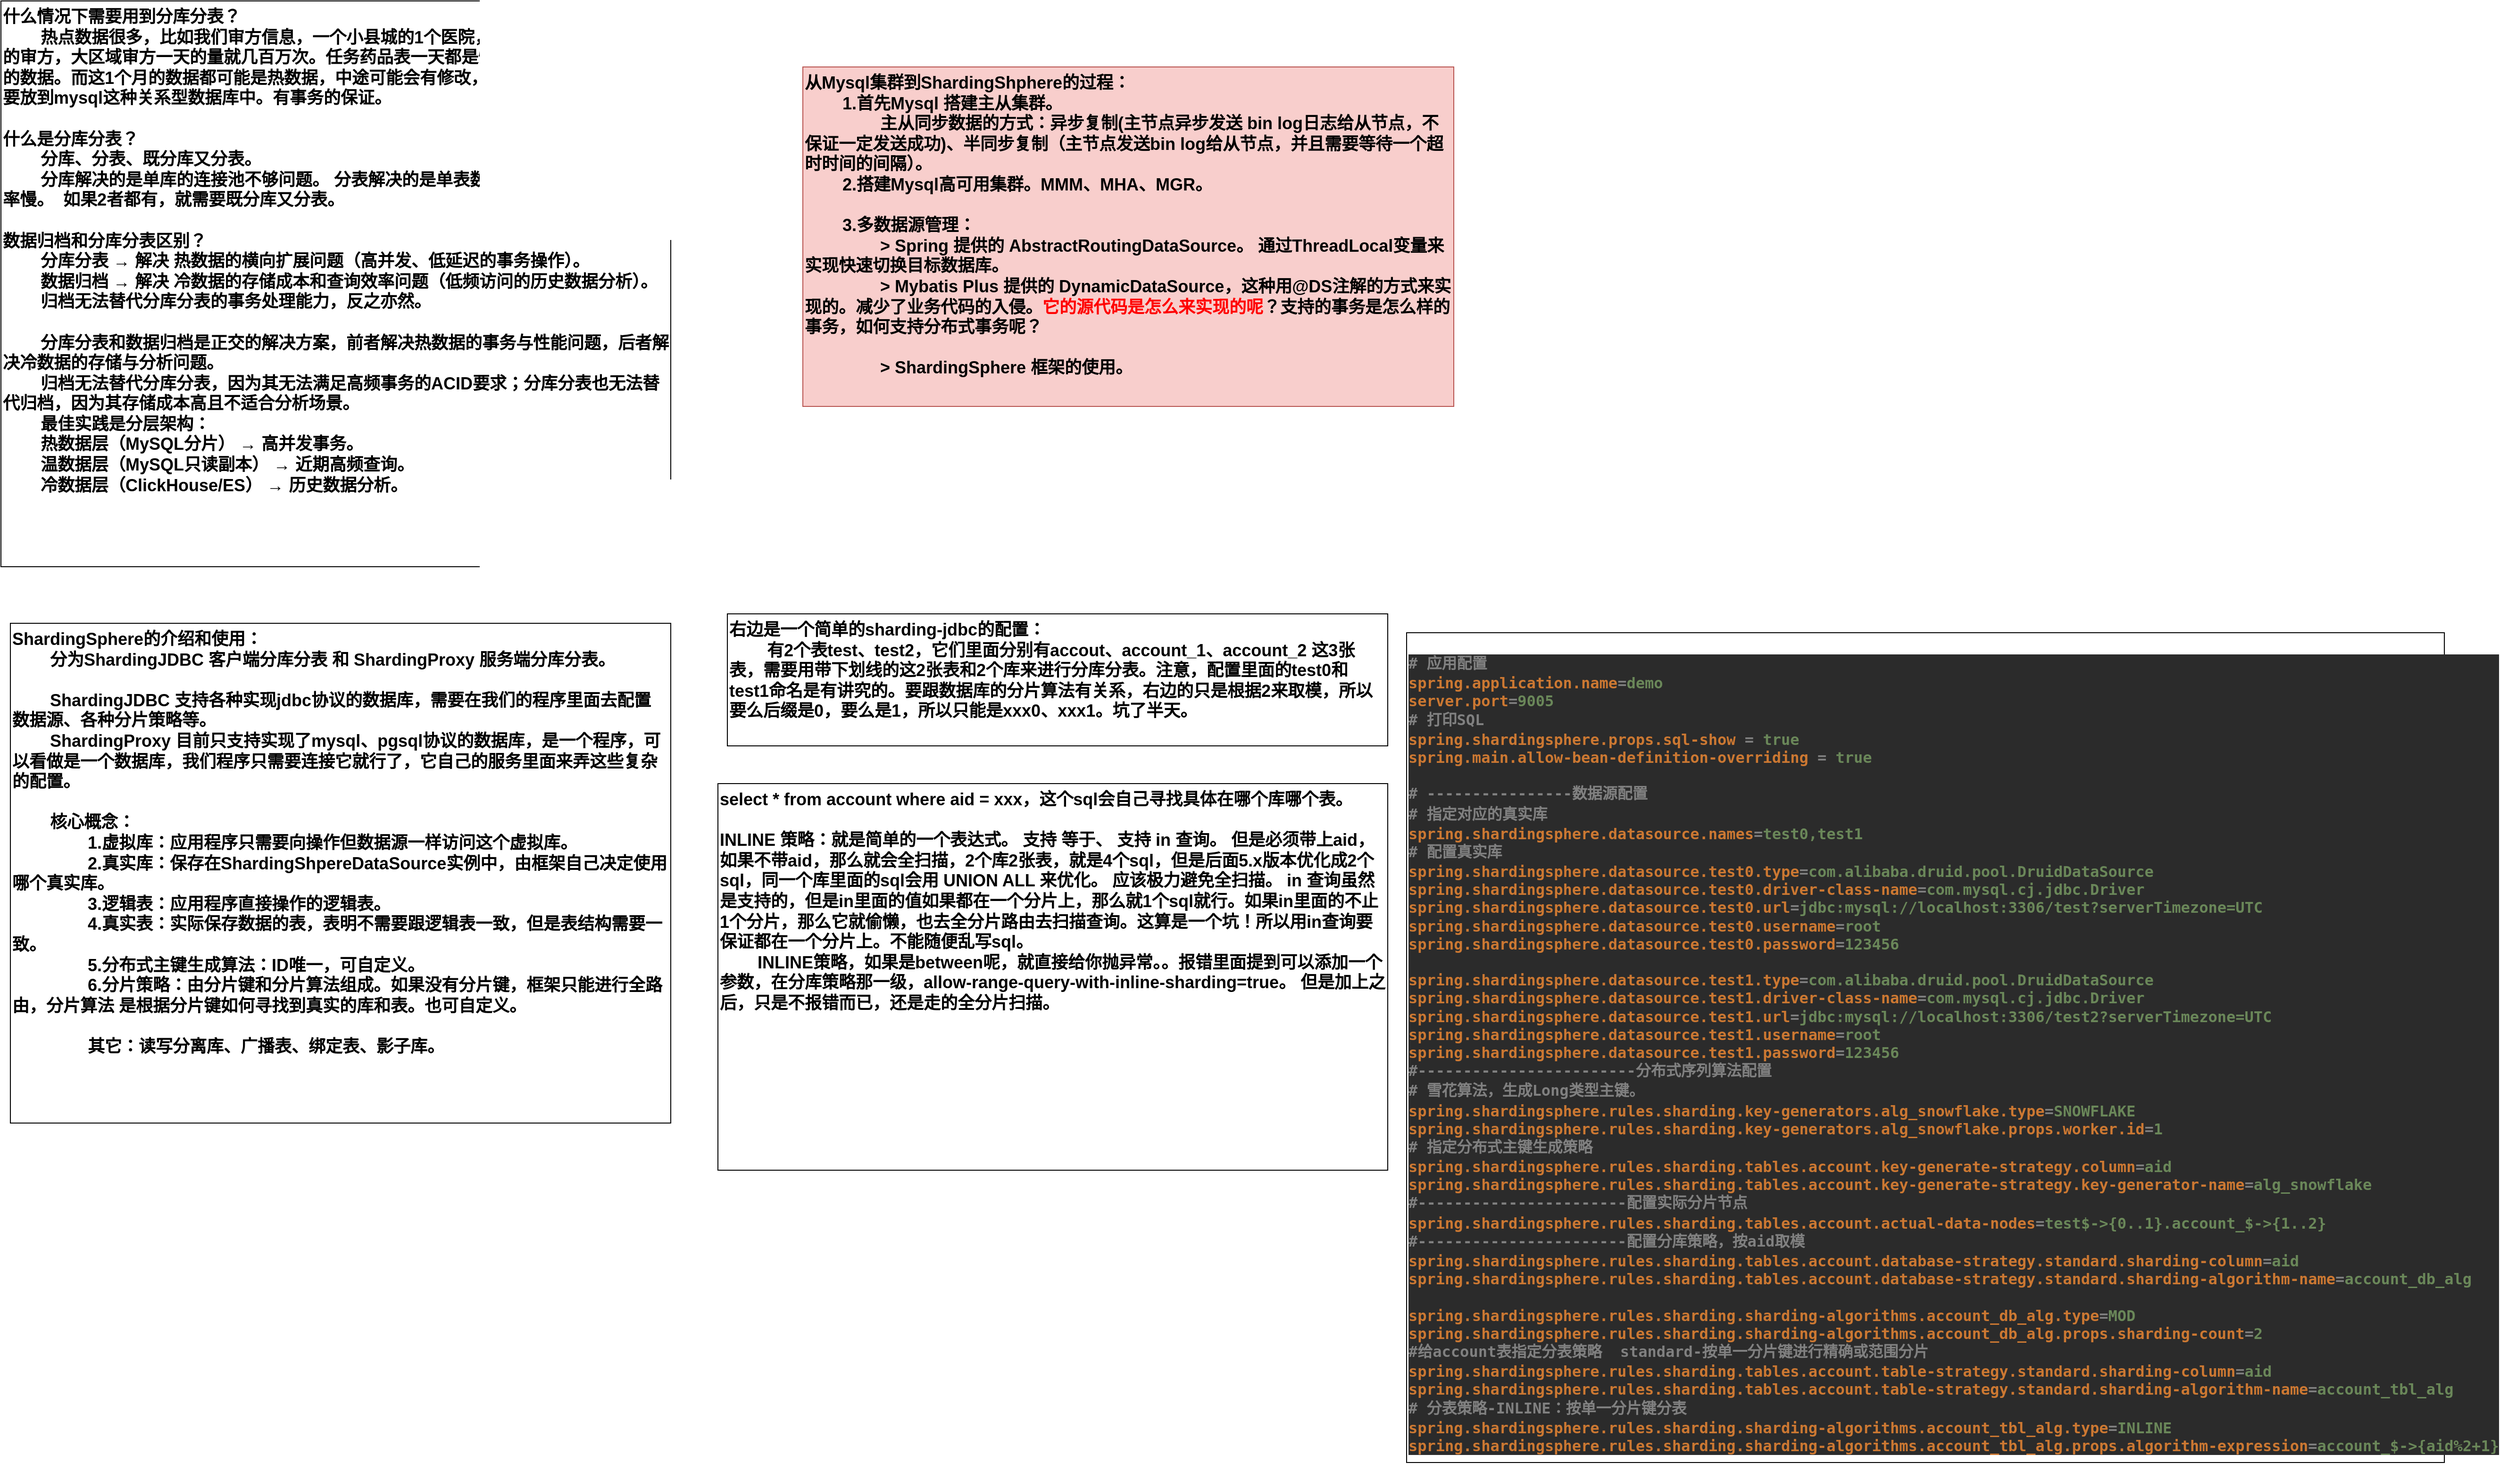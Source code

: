 <mxfile version="26.0.16">
  <diagram name="第 1 页" id="89eAlUvdY-vfsUuqKLdn">
    <mxGraphModel dx="1674" dy="746" grid="1" gridSize="10" guides="1" tooltips="1" connect="1" arrows="1" fold="1" page="1" pageScale="1" pageWidth="827" pageHeight="1169" math="0" shadow="0">
      <root>
        <mxCell id="0" />
        <mxCell id="1" parent="0" />
        <mxCell id="RwhGDpmJjXARNoensnjg-1" value="什么情况下需要用到分库分表？&lt;div&gt;&lt;span style=&quot;white-space: pre;&quot;&gt;&#x9;&lt;/span&gt;热点数据很多，比如我们审方信息，一个小县城的1个医院，每天门诊住院都是1w次的审方，大区域审方一天的量就几百万次。任务药品表一天都是快3千万。一个月都是9亿的数据。而这1个月的数据都可能是热数据，中途可能会有修改，必须事务保证，就必须要放到mysql这种关系型数据库中。有事务的保证。&amp;nbsp;&lt;br&gt;&lt;/div&gt;&lt;div&gt;&lt;br&gt;&lt;/div&gt;&lt;div&gt;什么是分库分表？&lt;/div&gt;&lt;div&gt;&lt;span style=&quot;white-space: pre;&quot;&gt;&#x9;&lt;/span&gt;分库、分表、既分库又分表。&lt;br&gt;&lt;/div&gt;&lt;div&gt;&lt;span style=&quot;white-space: pre;&quot;&gt;&#x9;&lt;/span&gt;分库解决的是单库的连接池不够问题。 分表解决的是单表数据量太大，然后查询效率慢。&amp;nbsp; 如果2者都有，就需要既分库又分表。&lt;br&gt;&lt;/div&gt;&lt;div&gt;&lt;br&gt;&lt;/div&gt;&lt;div&gt;数据归档和分库分表区别？&lt;/div&gt;&lt;div&gt;&lt;span style=&quot;white-space: pre;&quot;&gt;&#x9;&lt;/span&gt;&lt;span style=&quot;background-color: transparent;&quot;&gt;分库分表​ → 解决 ​热数据的横向扩展问题​（高并发、低延迟的事务操作）。&lt;br&gt;​&lt;span style=&quot;white-space: pre;&quot;&gt;&#x9;&lt;/span&gt;数据归档​ → 解决 ​冷数据的存储成本和查询效率问题​（低频访问的历史数据分析）。&lt;br&gt;&lt;span style=&quot;white-space: pre;&quot;&gt;&#x9;&lt;/span&gt;归档无法替代分库分表的事务处理能力，反之亦然。&lt;/span&gt;&lt;br&gt;&lt;/div&gt;&lt;div&gt;&lt;span style=&quot;background-color: transparent;&quot;&gt;&lt;br&gt;&lt;/span&gt;&lt;/div&gt;&lt;div&gt;&lt;span style=&quot;background-color: transparent;&quot;&gt;&lt;span style=&quot;white-space: pre;&quot;&gt;&#x9;&lt;/span&gt;&lt;/span&gt;&lt;span style=&quot;background-color: transparent;&quot;&gt;分库分表和数据归档是正交的解决方案，前者解决热数据的事务与性能问题，后者解决冷数据的存储与分析问题。&lt;br&gt;​&lt;span style=&quot;white-space: pre;&quot;&gt;&#x9;&lt;/span&gt;归档无法替代分库分表，因为其无法满足高频事务的ACID要求；分库分表也无法替代归档，因为其存储成本高且不适合分析场景。&lt;br&gt;​&lt;span style=&quot;white-space: pre;&quot;&gt;&#x9;&lt;/span&gt;最佳实践是分层架构：&lt;br&gt;&lt;span style=&quot;white-space: pre;&quot;&gt;&#x9;&lt;/span&gt;热数据层（MySQL分片） → 高并发事务。&lt;br&gt;&lt;span style=&quot;white-space: pre;&quot;&gt;&#x9;&lt;/span&gt;温数据层（MySQL只读副本） → 近期高频查询。&lt;br&gt;&lt;span style=&quot;white-space: pre;&quot;&gt;&#x9;&lt;/span&gt;冷数据层（ClickHouse/ES） → 历史数据分析。&lt;/span&gt;&lt;/div&gt;&lt;div&gt;&lt;span style=&quot;background-color: transparent;&quot;&gt;&lt;br&gt;&lt;br&gt;&lt;/span&gt;&lt;/div&gt;" style="rounded=0;whiteSpace=wrap;html=1;fontSize=18;fontStyle=1;verticalAlign=top;align=left;" parent="1" vertex="1">
          <mxGeometry x="250" y="190" width="710" height="600" as="geometry" />
        </mxCell>
        <mxCell id="RwhGDpmJjXARNoensnjg-2" value="从Mysql集群到ShardingShphere的过程：&lt;div&gt;&lt;span style=&quot;white-space: pre;&quot;&gt;&#x9;&lt;/span&gt;1.首先Mysql 搭建主从集群。&lt;br&gt;&lt;/div&gt;&lt;div&gt;&lt;span style=&quot;white-space: pre;&quot;&gt;&#x9;&lt;/span&gt;&lt;span style=&quot;white-space: pre;&quot;&gt;&#x9;&lt;/span&gt;主从同步数据的方式：异步复制(主节点异步发送 bin log日志给从节点，不保证一定发送成功)、半同步复制（主节点发送bin log给从节点，并且需要等待一个超时时间的间隔）。&lt;br&gt;&lt;/div&gt;&lt;div&gt;&lt;span style=&quot;white-space: pre;&quot;&gt;&#x9;&lt;/span&gt;2.搭建Mysql高可用集群。MMM、MHA、MGR。&lt;/div&gt;&lt;div&gt;&lt;span style=&quot;white-space: pre;&quot;&gt;&#x9;&lt;/span&gt;&lt;br&gt;&lt;/div&gt;&lt;div&gt;&lt;span style=&quot;white-space: pre;&quot;&gt;&#x9;&lt;/span&gt;3.多数据源管理：&lt;br&gt;&lt;/div&gt;&lt;div&gt;&lt;span style=&quot;white-space: pre;&quot;&gt;&#x9;&lt;/span&gt;&lt;span style=&quot;white-space: pre;&quot;&gt;&#x9;&lt;/span&gt;&amp;gt; Spring 提供的 AbstractRoutingDataSource。 通过ThreadLocal变量来实现快速切换目标数据库。&lt;br&gt;&lt;/div&gt;&lt;div&gt;&lt;span style=&quot;white-space: pre;&quot;&gt;&#x9;&lt;/span&gt;&lt;span style=&quot;white-space: pre;&quot;&gt;&#x9;&lt;/span&gt;&amp;gt; Mybatis Plus 提供的 DynamicDataSource，这种用@DS注解的方式来实现的。减少了业务代码的入侵。&lt;font style=&quot;color: rgb(255, 0, 0);&quot;&gt;它的源代码是怎么来实现的呢&lt;/font&gt;？支持的事务是怎么样的事务，如何支持分布式事务呢？&lt;br&gt;&lt;/div&gt;&lt;div&gt;&lt;br&gt;&lt;/div&gt;&lt;div&gt;&lt;span style=&quot;white-space: pre;&quot;&gt;&#x9;&lt;/span&gt;&lt;span style=&quot;white-space: pre;&quot;&gt;&#x9;&lt;/span&gt;&amp;gt; ShardingSphere 框架的使用。&lt;br&gt;&lt;/div&gt;" style="rounded=0;whiteSpace=wrap;html=1;fontSize=18;fontStyle=1;verticalAlign=top;align=left;fillColor=#f8cecc;strokeColor=#b85450;" parent="1" vertex="1">
          <mxGeometry x="1100" y="260" width="690" height="360" as="geometry" />
        </mxCell>
        <mxCell id="RwhGDpmJjXARNoensnjg-3" value="&lt;div&gt;&lt;span style=&quot;background-color: transparent;&quot;&gt;ShardingSphere的介绍和使用：&lt;/span&gt;&lt;/div&gt;&lt;div&gt;&lt;span style=&quot;background-color: transparent;&quot;&gt;&lt;span style=&quot;white-space: pre;&quot;&gt;&#x9;&lt;/span&gt;分为ShardingJDBC 客户端分库分表 和 ShardingProxy 服务端分库分表。&lt;br&gt;&lt;/span&gt;&lt;/div&gt;&lt;div&gt;&lt;span style=&quot;background-color: transparent;&quot;&gt;&lt;br&gt;&lt;/span&gt;&lt;/div&gt;&lt;div&gt;&lt;span style=&quot;background-color: transparent;&quot;&gt;&lt;span style=&quot;white-space: pre;&quot;&gt;&#x9;&lt;/span&gt;ShardingJDBC 支持各种实现jdbc协议的数据库，需要在我们的程序里面去配置 数据源、各种分片策略等。&lt;/span&gt;&lt;/div&gt;&lt;div&gt;&lt;span style=&quot;background-color: transparent;&quot;&gt;&lt;span style=&quot;white-space: pre;&quot;&gt;&#x9;&lt;/span&gt;ShardingProxy 目前只支持实现了mysql、pgsql协议的数据库，是一个程序，可以看做是一个数据库，我们程序只需要连接它就行了，它自己的服务里面来弄这些复杂的配置。&lt;br&gt;&lt;/span&gt;&lt;/div&gt;&lt;div&gt;&lt;span style=&quot;background-color: transparent;&quot;&gt;&lt;br&gt;&lt;/span&gt;&lt;/div&gt;&lt;div&gt;&lt;span style=&quot;background-color: transparent;&quot;&gt;&lt;span style=&quot;white-space: pre;&quot;&gt;&#x9;&lt;/span&gt;核心概念：&lt;br&gt;&lt;/span&gt;&lt;/div&gt;&lt;div&gt;&lt;span style=&quot;background-color: transparent;&quot;&gt;&lt;span style=&quot;white-space: pre;&quot;&gt;&#x9;&lt;/span&gt;&lt;span style=&quot;white-space: pre;&quot;&gt;&#x9;&lt;/span&gt;1.虚拟库：应用程序只需要向操作但数据源一样访问这个虚拟库。&lt;br&gt;&lt;/span&gt;&lt;/div&gt;&lt;div&gt;&lt;span style=&quot;background-color: transparent;&quot;&gt;&lt;span style=&quot;white-space: pre;&quot;&gt;&#x9;&lt;/span&gt;&lt;span style=&quot;white-space: pre;&quot;&gt;&#x9;&lt;/span&gt;2.真实库：保存在ShardingShpereDataSource实例中，由框架自己决定使用哪个真实库。&lt;br&gt;&lt;/span&gt;&lt;/div&gt;&lt;div&gt;&lt;span style=&quot;background-color: transparent;&quot;&gt;&lt;span style=&quot;white-space: pre;&quot;&gt;&#x9;&lt;/span&gt;&lt;span style=&quot;white-space: pre;&quot;&gt;&#x9;&lt;/span&gt;3.逻辑表：应用程序直接操作的逻辑表。&lt;br&gt;&lt;/span&gt;&lt;/div&gt;&lt;div&gt;&lt;span style=&quot;background-color: transparent;&quot;&gt;&lt;span style=&quot;white-space: pre;&quot;&gt;&#x9;&lt;/span&gt;&lt;span style=&quot;white-space: pre;&quot;&gt;&#x9;&lt;/span&gt;4.真实表：实际保存数据的表，表明不需要跟逻辑表一致，但是表结构需要一致。&lt;br&gt;&lt;/span&gt;&lt;/div&gt;&lt;div&gt;&lt;span style=&quot;background-color: transparent;&quot;&gt;&lt;span style=&quot;white-space: pre;&quot;&gt;&#x9;&lt;/span&gt;&lt;span style=&quot;white-space: pre;&quot;&gt;&#x9;&lt;/span&gt;5.分布式主键生成算法：ID唯一，可自定义。&lt;br&gt;&lt;/span&gt;&lt;/div&gt;&lt;div&gt;&lt;span style=&quot;background-color: transparent;&quot;&gt;&lt;span style=&quot;white-space: pre;&quot;&gt;&#x9;&lt;/span&gt;&lt;span style=&quot;white-space: pre;&quot;&gt;&#x9;&lt;/span&gt;6.分片策略：由分片键和分片算法组成。如果没有分片键，框架只能进行全路由，分片算法 是根据分片键如何寻找到真实的库和表。也可自定义。&lt;br&gt;&lt;/span&gt;&lt;/div&gt;&lt;div&gt;&lt;span style=&quot;background-color: transparent;&quot;&gt;&lt;br&gt;&lt;/span&gt;&lt;/div&gt;&lt;div&gt;&lt;span style=&quot;background-color: transparent;&quot;&gt;&lt;span style=&quot;white-space: pre;&quot;&gt;&#x9;&lt;/span&gt;&lt;span style=&quot;white-space: pre;&quot;&gt;&#x9;&lt;/span&gt;其它：读写分离库、广播表、绑定表、影子库。&lt;br&gt;&lt;/span&gt;&lt;/div&gt;" style="rounded=0;whiteSpace=wrap;html=1;fontSize=18;fontStyle=1;verticalAlign=top;align=left;" parent="1" vertex="1">
          <mxGeometry x="260" y="850" width="700" height="530" as="geometry" />
        </mxCell>
        <mxCell id="g64Nd9Q6wCNAMY9zqfhi-1" value="&lt;div&gt;&lt;div style=&quot;background-color:#2b2b2b;color:#a9b7c6&quot;&gt;&lt;pre style=&quot;font-family:&#39;JetBrains Mono&#39;,monospace;font-size:12.0pt;&quot;&gt;&lt;span style=&quot;color:#808080;&quot;&gt;# &lt;/span&gt;&lt;span style=&quot;color:#808080;font-family:&#39;Courier New&#39;,monospace;&quot;&gt;应用配置&lt;br&gt;&lt;/span&gt;&lt;span style=&quot;color:#cc7832;&quot;&gt;spring.application.name&lt;/span&gt;&lt;span style=&quot;color:#808080;&quot;&gt;=&lt;/span&gt;&lt;span style=&quot;color:#6a8759;&quot;&gt;demo&lt;br&gt;&lt;/span&gt;&lt;span style=&quot;color:#cc7832;&quot;&gt;server.port&lt;/span&gt;&lt;span style=&quot;color:#808080;&quot;&gt;=&lt;/span&gt;&lt;span style=&quot;color:#6a8759;&quot;&gt;9005&lt;br&gt;&lt;/span&gt;&lt;span style=&quot;color:#808080;&quot;&gt;# &lt;/span&gt;&lt;span style=&quot;color:#808080;font-family:&#39;Courier New&#39;,monospace;&quot;&gt;打印&lt;/span&gt;&lt;span style=&quot;color:#808080;&quot;&gt;SQL&lt;br&gt;&lt;/span&gt;&lt;span style=&quot;color:#cc7832;&quot;&gt;spring.shardingsphere.props.sql-show &lt;/span&gt;&lt;span style=&quot;color:#808080;&quot;&gt;= &lt;/span&gt;&lt;span style=&quot;color:#6a8759;&quot;&gt;true&lt;br&gt;&lt;/span&gt;&lt;span style=&quot;color:#cc7832;&quot;&gt;spring.main.allow-bean-definition-overriding &lt;/span&gt;&lt;span style=&quot;color:#808080;&quot;&gt;= &lt;/span&gt;&lt;span style=&quot;color:#6a8759;&quot;&gt;true&lt;br&gt;&lt;/span&gt;&lt;span style=&quot;color:#6a8759;&quot;&gt;&lt;br&gt;&lt;/span&gt;&lt;span style=&quot;color:#808080;&quot;&gt;# ----------------&lt;/span&gt;&lt;span style=&quot;color:#808080;font-family:&#39;Courier New&#39;,monospace;&quot;&gt;数据源配置&lt;br&gt;&lt;/span&gt;&lt;span style=&quot;color:#808080;&quot;&gt;# &lt;/span&gt;&lt;span style=&quot;color:#808080;font-family:&#39;Courier New&#39;,monospace;&quot;&gt;指定对应的真实库&lt;br&gt;&lt;/span&gt;&lt;span style=&quot;color:#cc7832;&quot;&gt;spring.shardingsphere.datasource.names&lt;/span&gt;&lt;span style=&quot;color:#808080;&quot;&gt;=&lt;/span&gt;&lt;span style=&quot;color:#6a8759;&quot;&gt;test0,test1&lt;br&gt;&lt;/span&gt;&lt;span style=&quot;color:#808080;&quot;&gt;# &lt;/span&gt;&lt;span style=&quot;color:#808080;font-family:&#39;Courier New&#39;,monospace;&quot;&gt;配置真实库&lt;br&gt;&lt;/span&gt;&lt;span style=&quot;color:#cc7832;&quot;&gt;spring.shardingsphere.datasource.test0.type&lt;/span&gt;&lt;span style=&quot;color:#808080;&quot;&gt;=&lt;/span&gt;&lt;span style=&quot;color:#6a8759;&quot;&gt;com.alibaba.druid.pool.DruidDataSource&lt;br&gt;&lt;/span&gt;&lt;span style=&quot;color:#cc7832;&quot;&gt;spring.shardingsphere.datasource.test0.driver-class-name&lt;/span&gt;&lt;span style=&quot;color:#808080;&quot;&gt;=&lt;/span&gt;&lt;span style=&quot;color:#6a8759;&quot;&gt;com.mysql.cj.jdbc.Driver&lt;br&gt;&lt;/span&gt;&lt;span style=&quot;color:#cc7832;&quot;&gt;spring.shardingsphere.datasource.test0.url&lt;/span&gt;&lt;span style=&quot;color:#808080;&quot;&gt;=&lt;/span&gt;&lt;span style=&quot;color:#6a8759;&quot;&gt;jdbc:mysql://localhost:3306/test?serverTimezone=UTC&lt;br&gt;&lt;/span&gt;&lt;span style=&quot;color:#cc7832;&quot;&gt;spring.shardingsphere.datasource.test0.username&lt;/span&gt;&lt;span style=&quot;color:#808080;&quot;&gt;=&lt;/span&gt;&lt;span style=&quot;color:#6a8759;&quot;&gt;root&lt;br&gt;&lt;/span&gt;&lt;span style=&quot;color:#cc7832;&quot;&gt;spring.shardingsphere.datasource.test0.password&lt;/span&gt;&lt;span style=&quot;color:#808080;&quot;&gt;=&lt;/span&gt;&lt;span style=&quot;color:#6a8759;&quot;&gt;123456&lt;br&gt;&lt;/span&gt;&lt;span style=&quot;color:#6a8759;&quot;&gt;&lt;br&gt;&lt;/span&gt;&lt;span style=&quot;color:#cc7832;&quot;&gt;spring.shardingsphere.datasource.test1.type&lt;/span&gt;&lt;span style=&quot;color:#808080;&quot;&gt;=&lt;/span&gt;&lt;span style=&quot;color:#6a8759;&quot;&gt;com.alibaba.druid.pool.DruidDataSource&lt;br&gt;&lt;/span&gt;&lt;span style=&quot;color:#cc7832;&quot;&gt;spring.shardingsphere.datasource.test1.driver-class-name&lt;/span&gt;&lt;span style=&quot;color:#808080;&quot;&gt;=&lt;/span&gt;&lt;span style=&quot;color:#6a8759;&quot;&gt;com.mysql.cj.jdbc.Driver&lt;br&gt;&lt;/span&gt;&lt;span style=&quot;color:#cc7832;&quot;&gt;spring.shardingsphere.datasource.test1.url&lt;/span&gt;&lt;span style=&quot;color:#808080;&quot;&gt;=&lt;/span&gt;&lt;span style=&quot;color:#6a8759;&quot;&gt;jdbc:mysql://localhost:3306/test2?serverTimezone=UTC&lt;br&gt;&lt;/span&gt;&lt;span style=&quot;color:#cc7832;&quot;&gt;spring.shardingsphere.datasource.test1.username&lt;/span&gt;&lt;span style=&quot;color:#808080;&quot;&gt;=&lt;/span&gt;&lt;span style=&quot;color:#6a8759;&quot;&gt;root&lt;br&gt;&lt;/span&gt;&lt;span style=&quot;color:#cc7832;&quot;&gt;spring.shardingsphere.datasource.test1.password&lt;/span&gt;&lt;span style=&quot;color:#808080;&quot;&gt;=&lt;/span&gt;&lt;span style=&quot;color:#6a8759;&quot;&gt;123456&lt;br&gt;&lt;/span&gt;&lt;span style=&quot;color:#808080;&quot;&gt;#------------------------&lt;/span&gt;&lt;span style=&quot;color:#808080;font-family:&#39;Courier New&#39;,monospace;&quot;&gt;分布式序列算法配置&lt;br&gt;&lt;/span&gt;&lt;span style=&quot;color:#808080;&quot;&gt;# &lt;/span&gt;&lt;span style=&quot;color:#808080;font-family:&#39;Courier New&#39;,monospace;&quot;&gt;雪花算法，生成&lt;/span&gt;&lt;span style=&quot;color:#808080;&quot;&gt;Long&lt;/span&gt;&lt;span style=&quot;color:#808080;font-family:&#39;Courier New&#39;,monospace;&quot;&gt;类型主键。&lt;br&gt;&lt;/span&gt;&lt;span style=&quot;color:#cc7832;&quot;&gt;spring.shardingsphere.rules.sharding.key-generators.alg_snowflake.type&lt;/span&gt;&lt;span style=&quot;color:#808080;&quot;&gt;=&lt;/span&gt;&lt;span style=&quot;color:#6a8759;&quot;&gt;SNOWFLAKE&lt;br&gt;&lt;/span&gt;&lt;span style=&quot;color:#cc7832;&quot;&gt;spring.shardingsphere.rules.sharding.key-generators.alg_snowflake.props.worker.id&lt;/span&gt;&lt;span style=&quot;color:#808080;&quot;&gt;=&lt;/span&gt;&lt;span style=&quot;color:#6a8759;&quot;&gt;1&lt;br&gt;&lt;/span&gt;&lt;span style=&quot;color:#808080;&quot;&gt;# &lt;/span&gt;&lt;span style=&quot;color:#808080;font-family:&#39;Courier New&#39;,monospace;&quot;&gt;指定分布式主键生成策略&lt;br&gt;&lt;/span&gt;&lt;span style=&quot;color:#cc7832;&quot;&gt;spring.shardingsphere.rules.sharding.tables.account.key-generate-strategy.column&lt;/span&gt;&lt;span style=&quot;color:#808080;&quot;&gt;=&lt;/span&gt;&lt;span style=&quot;color:#6a8759;&quot;&gt;aid&lt;br&gt;&lt;/span&gt;&lt;span style=&quot;color:#cc7832;&quot;&gt;spring.shardingsphere.rules.sharding.tables.account.key-generate-strategy.key-generator-name&lt;/span&gt;&lt;span style=&quot;color:#808080;&quot;&gt;=&lt;/span&gt;&lt;span style=&quot;color:#6a8759;&quot;&gt;alg_snowflake&lt;br&gt;&lt;/span&gt;&lt;span style=&quot;color:#808080;&quot;&gt;#-----------------------&lt;/span&gt;&lt;span style=&quot;color:#808080;font-family:&#39;Courier New&#39;,monospace;&quot;&gt;配置实际分片节点&lt;br&gt;&lt;/span&gt;&lt;span style=&quot;color:#cc7832;&quot;&gt;spring.shardingsphere.rules.sharding.tables.account.actual-data-nodes&lt;/span&gt;&lt;span style=&quot;color:#808080;&quot;&gt;=&lt;/span&gt;&lt;span style=&quot;color:#6a8759;&quot;&gt;test$-&amp;gt;{0..1}.account_$-&amp;gt;{1..2}&lt;br&gt;&lt;/span&gt;&lt;span style=&quot;color:#808080;&quot;&gt;#-----------------------&lt;/span&gt;&lt;span style=&quot;color:#808080;font-family:&#39;Courier New&#39;,monospace;&quot;&gt;配置分库策略，按&lt;/span&gt;&lt;span style=&quot;color:#808080;&quot;&gt;aid&lt;/span&gt;&lt;span style=&quot;color:#808080;font-family:&#39;Courier New&#39;,monospace;&quot;&gt;取模&lt;br&gt;&lt;/span&gt;&lt;span style=&quot;color:#cc7832;&quot;&gt;spring.shardingsphere.rules.sharding.tables.account.database-strategy.standard.sharding-column&lt;/span&gt;&lt;span style=&quot;color:#808080;&quot;&gt;=&lt;/span&gt;&lt;span style=&quot;color:#6a8759;&quot;&gt;aid&lt;br&gt;&lt;/span&gt;&lt;span style=&quot;color:#cc7832;&quot;&gt;spring.shardingsphere.rules.sharding.tables.account.database-strategy.standard.sharding-algorithm-name&lt;/span&gt;&lt;span style=&quot;color:#808080;&quot;&gt;=&lt;/span&gt;&lt;span style=&quot;color:#6a8759;&quot;&gt;account_db_alg&lt;br&gt;&lt;/span&gt;&lt;span style=&quot;color:#6a8759;&quot;&gt;&lt;br&gt;&lt;/span&gt;&lt;span style=&quot;color:#cc7832;&quot;&gt;spring.shardingsphere.rules.sharding.sharding-algorithms.account_db_alg.type&lt;/span&gt;&lt;span style=&quot;color:#808080;&quot;&gt;=&lt;/span&gt;&lt;span style=&quot;color:#6a8759;&quot;&gt;MOD&lt;br&gt;&lt;/span&gt;&lt;span style=&quot;color:#cc7832;&quot;&gt;spring.shardingsphere.rules.sharding.sharding-algorithms.account_db_alg.props.sharding-count&lt;/span&gt;&lt;span style=&quot;color:#808080;&quot;&gt;=&lt;/span&gt;&lt;span style=&quot;color:#6a8759;&quot;&gt;2&lt;br&gt;&lt;/span&gt;&lt;span style=&quot;color:#808080;&quot;&gt;#&lt;/span&gt;&lt;span style=&quot;color:#808080;font-family:&#39;Courier New&#39;,monospace;&quot;&gt;给&lt;/span&gt;&lt;span style=&quot;color:#808080;&quot;&gt;account&lt;/span&gt;&lt;span style=&quot;color:#808080;font-family:&#39;Courier New&#39;,monospace;&quot;&gt;表指定分表策略&lt;/span&gt;&lt;span style=&quot;color:#808080;&quot;&gt;  standard-&lt;/span&gt;&lt;span style=&quot;color:#808080;font-family:&#39;Courier New&#39;,monospace;&quot;&gt;按单一分片键进行精确或范围分片&lt;br&gt;&lt;/span&gt;&lt;span style=&quot;color:#cc7832;&quot;&gt;spring.shardingsphere.rules.sharding.tables.account.table-strategy.standard.sharding-column&lt;/span&gt;&lt;span style=&quot;color:#808080;&quot;&gt;=&lt;/span&gt;&lt;span style=&quot;color:#6a8759;&quot;&gt;aid&lt;br&gt;&lt;/span&gt;&lt;span style=&quot;color:#cc7832;&quot;&gt;spring.shardingsphere.rules.sharding.tables.account.table-strategy.standard.sharding-algorithm-name&lt;/span&gt;&lt;span style=&quot;color:#808080;&quot;&gt;=&lt;/span&gt;&lt;span style=&quot;color:#6a8759;&quot;&gt;account_tbl_alg&lt;br&gt;&lt;/span&gt;&lt;span style=&quot;color:#808080;&quot;&gt;# &lt;/span&gt;&lt;span style=&quot;color:#808080;font-family:&#39;Courier New&#39;,monospace;&quot;&gt;分表策略&lt;/span&gt;&lt;span style=&quot;color:#808080;&quot;&gt;-INLINE&lt;/span&gt;&lt;span style=&quot;color:#808080;font-family:&#39;Courier New&#39;,monospace;&quot;&gt;：按单一分片键分表&lt;br&gt;&lt;/span&gt;&lt;span style=&quot;color:#cc7832;&quot;&gt;spring.shardingsphere.rules.sharding.sharding-algorithms.account_tbl_alg.type&lt;/span&gt;&lt;span style=&quot;color:#808080;&quot;&gt;=&lt;/span&gt;&lt;span style=&quot;color:#6a8759;&quot;&gt;INLINE&lt;br&gt;&lt;/span&gt;&lt;span style=&quot;color:#cc7832;&quot;&gt;spring.shardingsphere.rules.sharding.sharding-algorithms.account_tbl_alg.props.algorithm-expression&lt;/span&gt;&lt;span style=&quot;color:#808080;&quot;&gt;=&lt;/span&gt;&lt;span style=&quot;color:#6a8759;&quot;&gt;account_$-&amp;gt;{aid%2+1}&lt;/span&gt;&lt;/pre&gt;&lt;/div&gt;&lt;/div&gt;" style="rounded=0;whiteSpace=wrap;html=1;fontSize=18;fontStyle=1;verticalAlign=top;align=left;" parent="1" vertex="1">
          <mxGeometry x="1740" y="860" width="1100" height="880" as="geometry" />
        </mxCell>
        <mxCell id="g64Nd9Q6wCNAMY9zqfhi-2" value="右边是一个简单的sharding-jdbc的配置：&lt;div&gt;&lt;span style=&quot;white-space: pre;&quot;&gt;&#x9;&lt;/span&gt;有2个表test、test2，它们里面分别有accout、account_1、account_2 这3张表，需要用带下划线的这2张表和2个库来进行分库分表。注意，配置里面的test0和test1命名是有讲究的。要跟数据库的分片算法有关系，右边的只是根据2来取模，所以要么后缀是0，要么是1，所以只能是xxx0、xxx1。坑了半天。&lt;br&gt;&lt;/div&gt;" style="rounded=0;whiteSpace=wrap;html=1;fontSize=18;fontStyle=1;verticalAlign=top;align=left;" parent="1" vertex="1">
          <mxGeometry x="1020" y="840" width="700" height="140" as="geometry" />
        </mxCell>
        <mxCell id="IS5SeAK-RxhiQx-ziOcB-1" value="&lt;div&gt;select * from account where aid = xxx，这个sql会自己寻找具体在哪个库哪个表。&lt;/div&gt;&lt;div&gt;&lt;br&gt;&lt;/div&gt;&lt;div&gt;INLINE 策略：就是简单的一个表达式。 支持 等于、 支持 in 查询。 但是必须带上aid，如果不带aid，那么就会全扫描，2个库2张表，就是4个sql，但是后面5.x版本优化成2个sql，同一个库里面的sql会用 UNION ALL 来优化。 应该极力避免全扫描。 in 查询虽然是支持的，但是in里面的值如果都在一个分片上，那么就1个sql就行。如果in里面的不止1个分片，那么它就偷懒，也去全分片路由去扫描查询。这算是一个坑！所以用in查询要保证都在一个分片上。不能随便乱写sql。&lt;/div&gt;&lt;div&gt;&lt;span style=&quot;white-space: pre;&quot;&gt;&#x9;&lt;/span&gt;INLINE策略，如果是between呢，就直接给你抛异常。。报错里面提到可以添加一个参数，在分库策略那一级，allow-range-query-with-inline-sharding=true。 但是加上之后，只是不报错而已，还是走的全分片扫描。&lt;br&gt;&lt;/div&gt;" style="rounded=0;whiteSpace=wrap;html=1;fontSize=18;fontStyle=1;verticalAlign=top;align=left;" parent="1" vertex="1">
          <mxGeometry x="1010" y="1020" width="710" height="410" as="geometry" />
        </mxCell>
      </root>
    </mxGraphModel>
  </diagram>
</mxfile>
